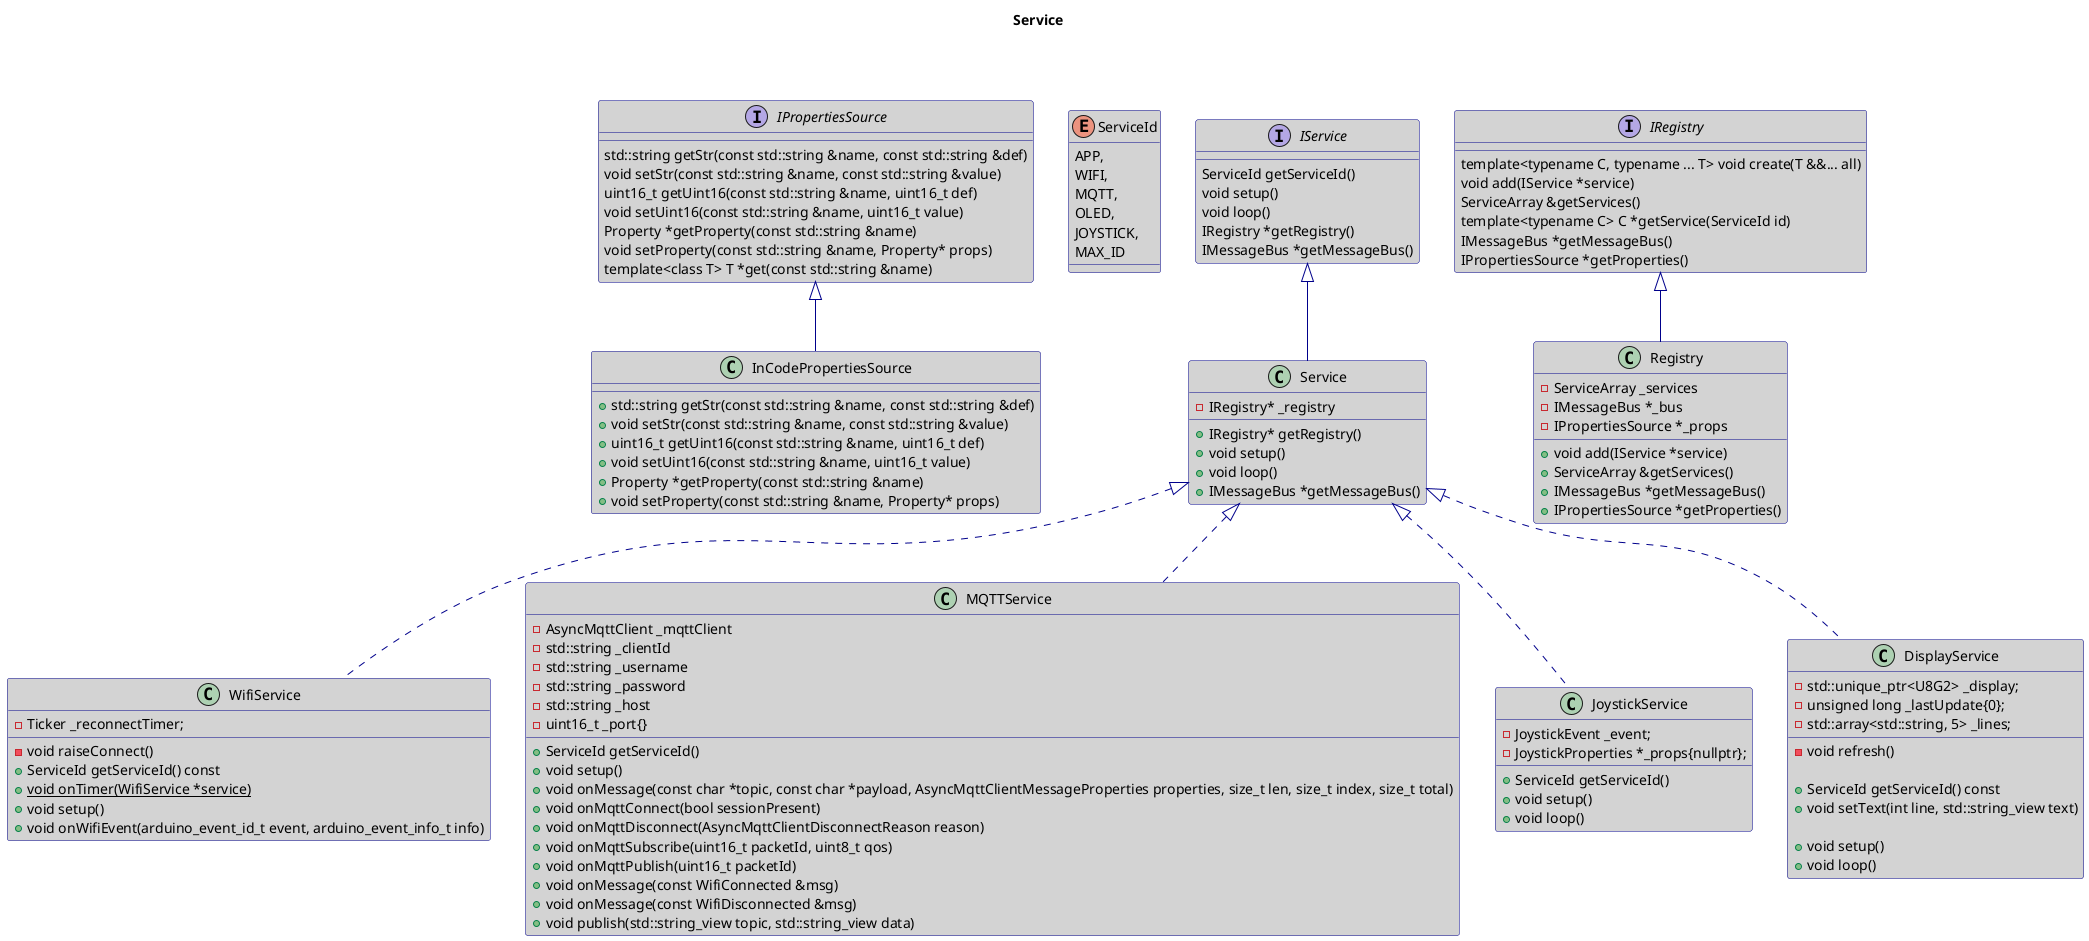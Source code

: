 @startuml

skinparam backgroundColor White
skinparam classBackgroundColor LightGray
skinparam arrowColor DarkBlue
skinparam classBorderColor DarkBlue

title Service

enum ServiceId {
    APP,
    WIFI,
    MQTT,
    OLED,
    JOYSTICK,
    MAX_ID
}

interface IService {
    ServiceId getServiceId()
    void setup()
    void loop()
    IRegistry *getRegistry()
    IMessageBus *getMessageBus()
}

interface IPropertiesSource {
    std::string getStr(const std::string &name, const std::string &def)
    void setStr(const std::string &name, const std::string &value)
    uint16_t getUint16(const std::string &name, uint16_t def)
    void setUint16(const std::string &name, uint16_t value)
    Property *getProperty(const std::string &name)
    void setProperty(const std::string &name, Property* props)
    template<class T> T *get(const std::string &name)
}

interface IRegistry {
    template<typename C, typename ... T> void create(T &&... all)
    void add(IService *service)
    ServiceArray &getServices()
    template<typename C> C *getService(ServiceId id)
    IMessageBus *getMessageBus()
    IPropertiesSource *getProperties()
}

class Service {
    -IRegistry* _registry
    +IRegistry* getRegistry()
    +void setup()
    +void loop()
    +IMessageBus *getMessageBus()
}

IService <|-- Service

class InCodePropertiesSource {
    +std::string getStr(const std::string &name, const std::string &def)
    +void setStr(const std::string &name, const std::string &value)
    +uint16_t getUint16(const std::string &name, uint16_t def)
    +void setUint16(const std::string &name, uint16_t value)
    +Property *getProperty(const std::string &name)
    +void setProperty(const std::string &name, Property* props)
}

IPropertiesSource <|-- InCodePropertiesSource

class Registry {
    -ServiceArray _services
    -IMessageBus *_bus
    -IPropertiesSource *_props
    +void add(IService *service)
    +ServiceArray &getServices()
    +IMessageBus *getMessageBus()
    +IPropertiesSource *getProperties()
}

IRegistry <|-- Registry

class WifiService {
    -Ticker _reconnectTimer;
    -void raiseConnect()
    +ServiceId getServiceId() const
    +{static} void onTimer(WifiService *service)
    +void setup()
    +void onWifiEvent(arduino_event_id_t event, arduino_event_info_t info)
}

Service <|.. WifiService

class MQTTService {
    -AsyncMqttClient _mqttClient
    -std::string _clientId
    -std::string _username
    -std::string _password
    -std::string _host
    -uint16_t _port{}
    +ServiceId getServiceId()
    +void setup()
    +void onMessage(const char *topic, const char *payload, AsyncMqttClientMessageProperties properties, size_t len, size_t index, size_t total)
    +void onMqttConnect(bool sessionPresent)
    +void onMqttDisconnect(AsyncMqttClientDisconnectReason reason)
    +void onMqttSubscribe(uint16_t packetId, uint8_t qos)
    +void onMqttPublish(uint16_t packetId)
    +void onMessage(const WifiConnected &msg)
    +void onMessage(const WifiDisconnected &msg)
    +void publish(std::string_view topic, std::string_view data)
}

Service <|.. MQTTService

class JoystickService {
    -JoystickEvent _event;
    -JoystickProperties *_props{nullptr};

    +ServiceId getServiceId()
    +void setup()
    +void loop()
}

Service <|.. JoystickService

class DisplayService {
    -std::unique_ptr<U8G2> _display;
    -unsigned long _lastUpdate{0};
    -std::array<std::string, 5> _lines;

    -void refresh()

    +ServiceId getServiceId() const
    +void setText(int line, std::string_view text)

    +void setup()
    +void loop()
}

Service <|.. DisplayService

IPropertiesSource --r[hidden]-> IService
ServiceId --r[hidden]-> IService

@enduml